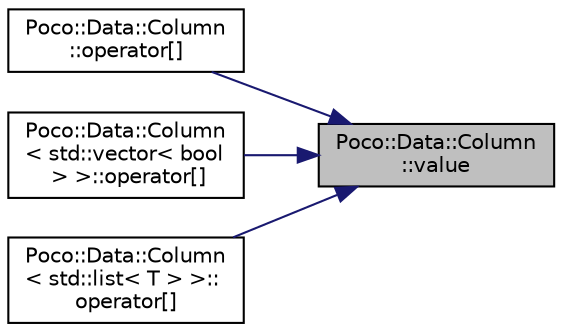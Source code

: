 digraph "Poco::Data::Column::value"
{
 // LATEX_PDF_SIZE
  edge [fontname="Helvetica",fontsize="10",labelfontname="Helvetica",labelfontsize="10"];
  node [fontname="Helvetica",fontsize="10",shape=record];
  rankdir="RL";
  Node1 [label="Poco::Data::Column\l::value",height=0.2,width=0.4,color="black", fillcolor="grey75", style="filled", fontcolor="black",tooltip="Returns the field value in specified row."];
  Node1 -> Node2 [dir="back",color="midnightblue",fontsize="10",style="solid"];
  Node2 [label="Poco::Data::Column\l::operator[]",height=0.2,width=0.4,color="black", fillcolor="white", style="filled",URL="$classPoco_1_1Data_1_1Column.html#a1cc09c3a5e743782c9eb2a6355bdde4a",tooltip="Returns the field value in specified row."];
  Node1 -> Node3 [dir="back",color="midnightblue",fontsize="10",style="solid"];
  Node3 [label="Poco::Data::Column\l\< std::vector\< bool\l \> \>::operator[]",height=0.2,width=0.4,color="black", fillcolor="white", style="filled",URL="$classPoco_1_1Data_1_1Column_3_01std_1_1vector_3_01bool_01_4_01_4.html#a232940fb9ae37bee21465d457a511275",tooltip="Returns the field value in specified row."];
  Node1 -> Node4 [dir="back",color="midnightblue",fontsize="10",style="solid"];
  Node4 [label="Poco::Data::Column\l\< std::list\< T \> \>::\loperator[]",height=0.2,width=0.4,color="black", fillcolor="white", style="filled",URL="$classPoco_1_1Data_1_1Column_3_01std_1_1list_3_01T_01_4_01_4.html#a4c52b9d6f052b4a3392c05a98d7cbec7",tooltip="Returns the field value in specified row."];
}
